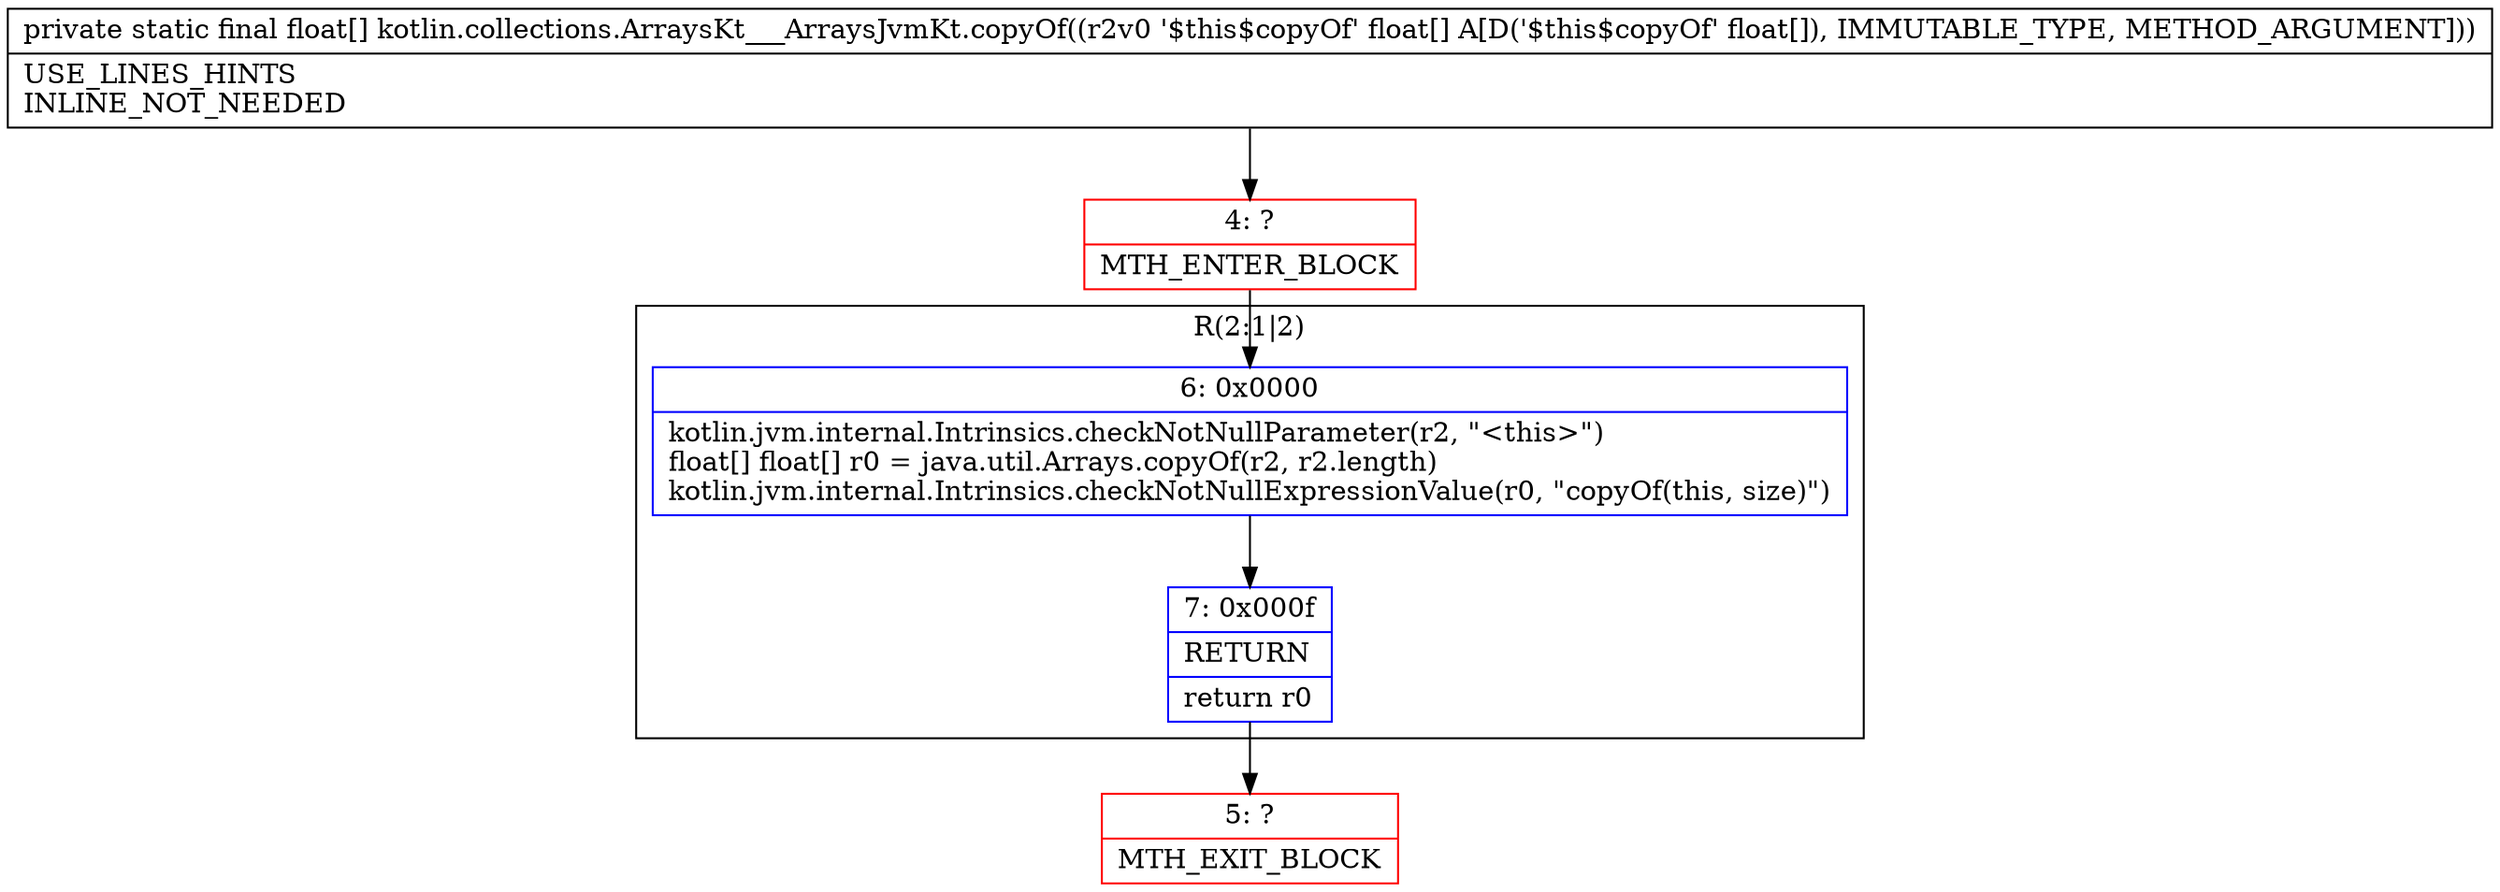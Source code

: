 digraph "CFG forkotlin.collections.ArraysKt___ArraysJvmKt.copyOf([F)[F" {
subgraph cluster_Region_145934609 {
label = "R(2:1|2)";
node [shape=record,color=blue];
Node_6 [shape=record,label="{6\:\ 0x0000|kotlin.jvm.internal.Intrinsics.checkNotNullParameter(r2, \"\<this\>\")\lfloat[] float[] r0 = java.util.Arrays.copyOf(r2, r2.length)\lkotlin.jvm.internal.Intrinsics.checkNotNullExpressionValue(r0, \"copyOf(this, size)\")\l}"];
Node_7 [shape=record,label="{7\:\ 0x000f|RETURN\l|return r0\l}"];
}
Node_4 [shape=record,color=red,label="{4\:\ ?|MTH_ENTER_BLOCK\l}"];
Node_5 [shape=record,color=red,label="{5\:\ ?|MTH_EXIT_BLOCK\l}"];
MethodNode[shape=record,label="{private static final float[] kotlin.collections.ArraysKt___ArraysJvmKt.copyOf((r2v0 '$this$copyOf' float[] A[D('$this$copyOf' float[]), IMMUTABLE_TYPE, METHOD_ARGUMENT]))  | USE_LINES_HINTS\lINLINE_NOT_NEEDED\l}"];
MethodNode -> Node_4;Node_6 -> Node_7;
Node_7 -> Node_5;
Node_4 -> Node_6;
}

